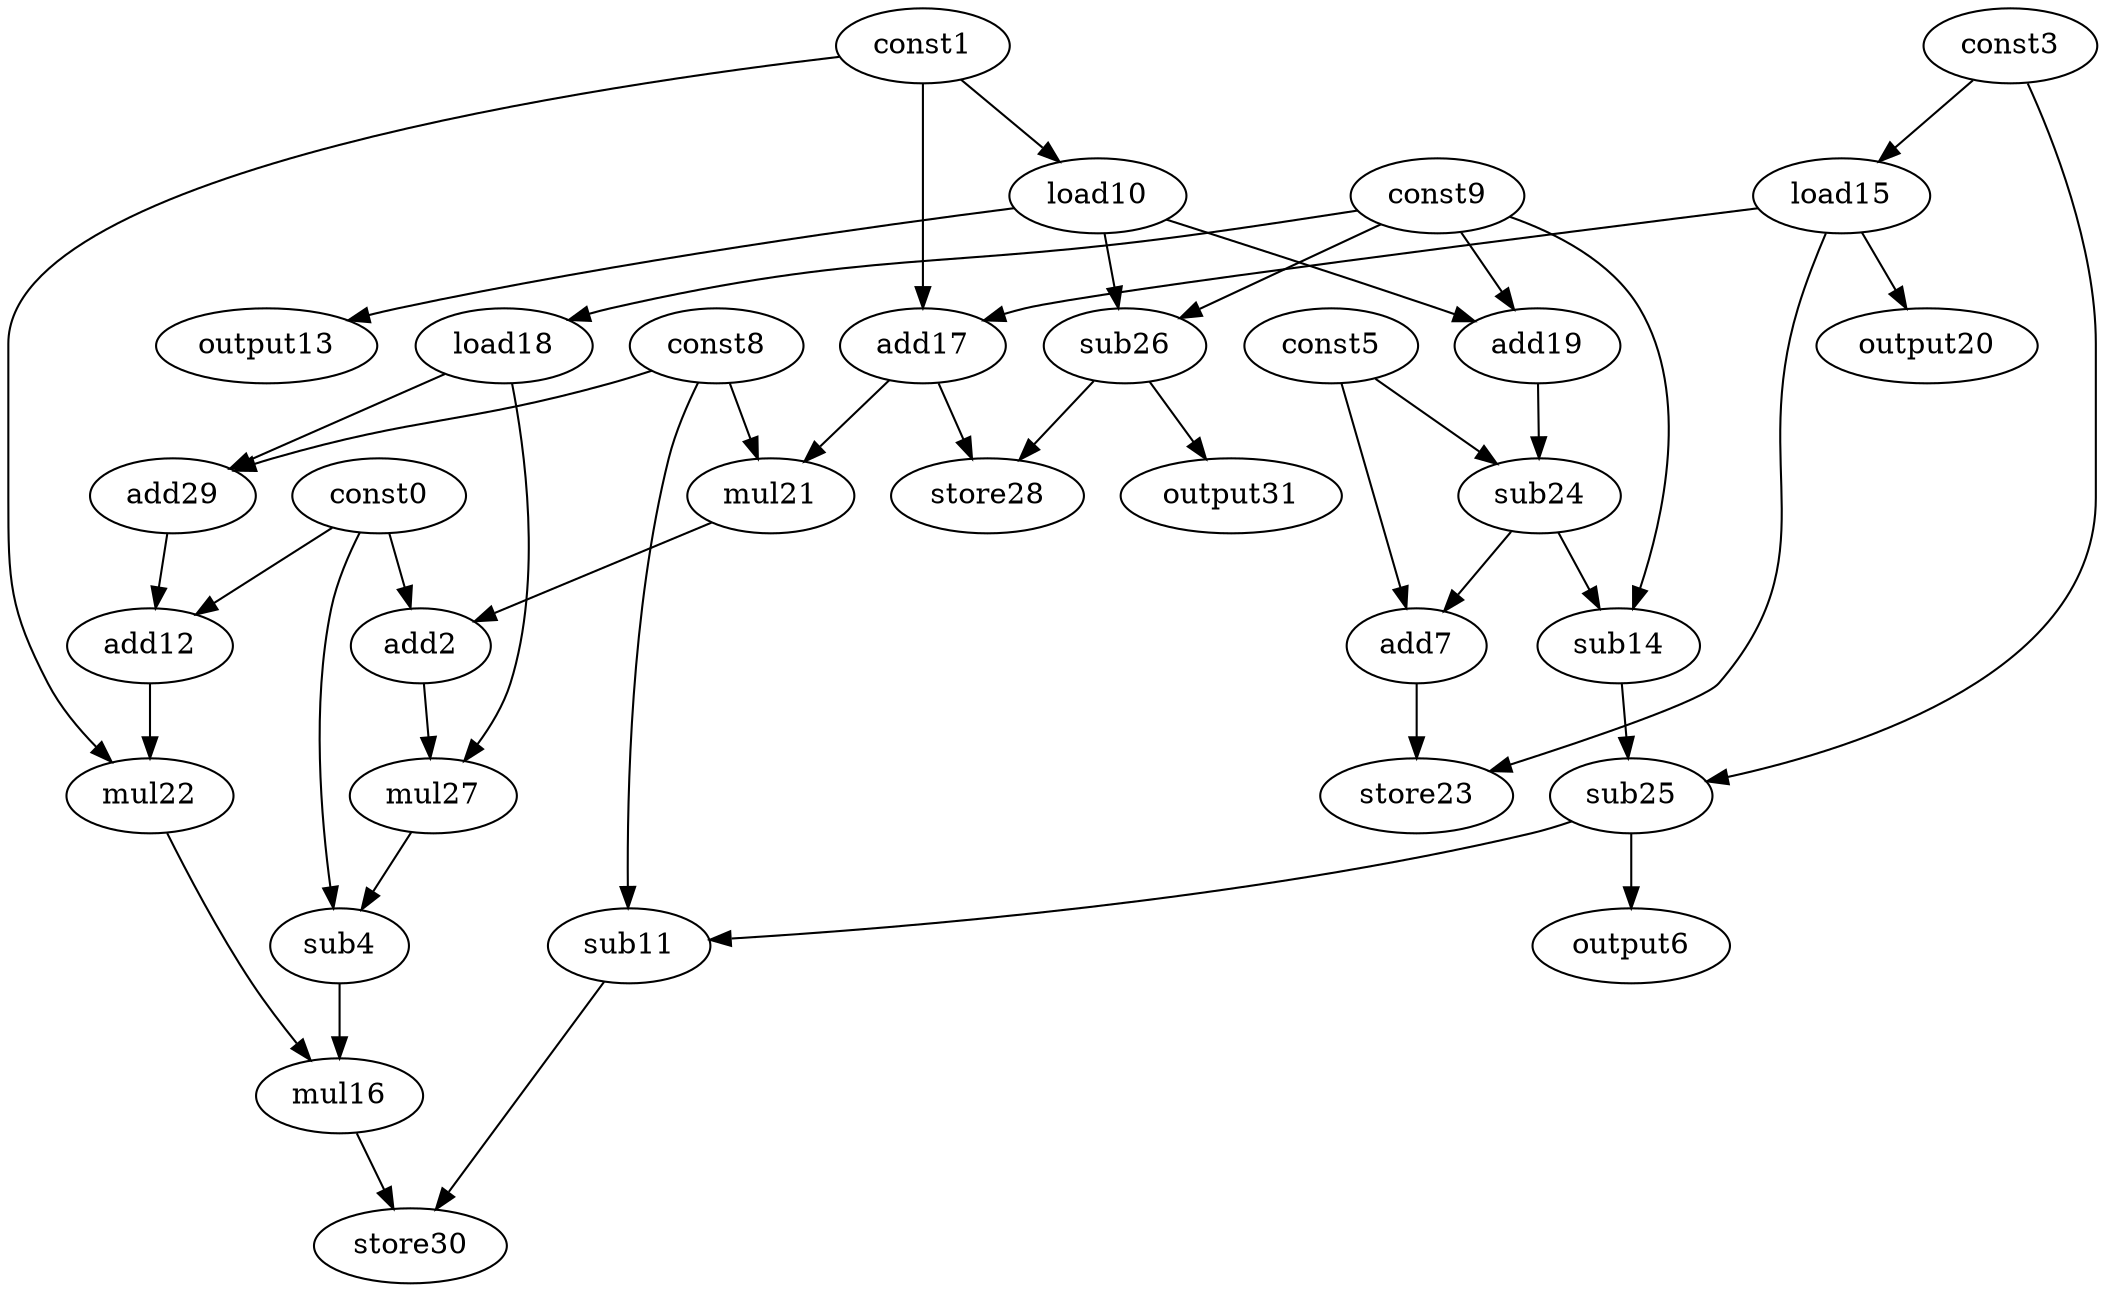digraph G { 
const0[opcode=const]; 
const1[opcode=const]; 
add2[opcode=add]; 
const3[opcode=const]; 
sub4[opcode=sub]; 
const5[opcode=const]; 
output6[opcode=output]; 
add7[opcode=add]; 
const8[opcode=const]; 
const9[opcode=const]; 
load10[opcode=load]; 
sub11[opcode=sub]; 
add12[opcode=add]; 
output13[opcode=output]; 
sub14[opcode=sub]; 
load15[opcode=load]; 
mul16[opcode=mul]; 
add17[opcode=add]; 
load18[opcode=load]; 
add19[opcode=add]; 
output20[opcode=output]; 
mul21[opcode=mul]; 
mul22[opcode=mul]; 
store23[opcode=store]; 
sub24[opcode=sub]; 
sub25[opcode=sub]; 
sub26[opcode=sub]; 
mul27[opcode=mul]; 
store28[opcode=store]; 
add29[opcode=add]; 
store30[opcode=store]; 
output31[opcode=output]; 
const1->load10[operand=0];
const3->load15[operand=0];
const9->load18[operand=0];
load10->output13[operand=0];
const1->add17[operand=0];
load15->add17[operand=1];
const9->add19[operand=0];
load10->add19[operand=1];
load15->output20[operand=0];
const9->sub26[operand=0];
load10->sub26[operand=1];
const8->add29[operand=0];
load18->add29[operand=1];
const0->add12[operand=0];
add29->add12[operand=1];
const8->mul21[operand=0];
add17->mul21[operand=1];
add19->sub24[operand=0];
const5->sub24[operand=1];
add17->store28[operand=0];
sub26->store28[operand=1];
sub26->output31[operand=0];
const0->add2[operand=0];
mul21->add2[operand=1];
sub24->add7[operand=0];
const5->add7[operand=1];
sub24->sub14[operand=0];
const9->sub14[operand=1];
const1->mul22[operand=0];
add12->mul22[operand=1];
add7->store23[operand=0];
load15->store23[operand=1];
const3->sub25[operand=0];
sub14->sub25[operand=1];
add2->mul27[operand=0];
load18->mul27[operand=1];
const0->sub4[operand=0];
mul27->sub4[operand=1];
sub25->output6[operand=0];
const8->sub11[operand=0];
sub25->sub11[operand=1];
sub4->mul16[operand=0];
mul22->mul16[operand=1];
mul16->store30[operand=0];
sub11->store30[operand=1];
}
